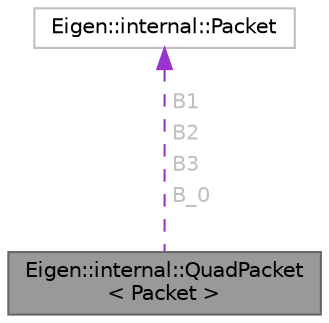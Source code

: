 digraph "Eigen::internal::QuadPacket&lt; Packet &gt;"
{
 // LATEX_PDF_SIZE
  bgcolor="transparent";
  edge [fontname=Helvetica,fontsize=10,labelfontname=Helvetica,labelfontsize=10];
  node [fontname=Helvetica,fontsize=10,shape=box,height=0.2,width=0.4];
  Node1 [id="Node000001",label="Eigen::internal::QuadPacket\l\< Packet \>",height=0.2,width=0.4,color="gray40", fillcolor="grey60", style="filled", fontcolor="black",tooltip=" "];
  Node2 -> Node1 [id="edge2_Node000001_Node000002",dir="back",color="darkorchid3",style="dashed",tooltip=" ",label=<<TABLE CELLBORDER="0" BORDER="0"><TR><TD VALIGN="top" ALIGN="LEFT" CELLPADDING="1" CELLSPACING="0">B1</TD></TR>
<TR><TD VALIGN="top" ALIGN="LEFT" CELLPADDING="1" CELLSPACING="0">B2</TD></TR>
<TR><TD VALIGN="top" ALIGN="LEFT" CELLPADDING="1" CELLSPACING="0">B3</TD></TR>
<TR><TD VALIGN="top" ALIGN="LEFT" CELLPADDING="1" CELLSPACING="0">B_0</TD></TR>
</TABLE>> ,fontcolor="grey" ];
  Node2 [id="Node000002",label="Eigen::internal::Packet",height=0.2,width=0.4,color="grey75", fillcolor="white", style="filled",URL="$unionEigen_1_1internal_1_1Packet.html",tooltip=" "];
}

